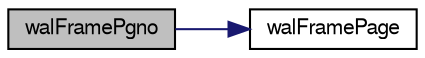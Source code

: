 digraph "walFramePgno"
{
  edge [fontname="FreeSans",fontsize="10",labelfontname="FreeSans",labelfontsize="10"];
  node [fontname="FreeSans",fontsize="10",shape=record];
  rankdir="LR";
  Node894728 [label="walFramePgno",height=0.2,width=0.4,color="black", fillcolor="grey75", style="filled", fontcolor="black"];
  Node894728 -> Node894729 [color="midnightblue",fontsize="10",style="solid",fontname="FreeSans"];
  Node894729 [label="walFramePage",height=0.2,width=0.4,color="black", fillcolor="white", style="filled",URL="$sqlite3_8c.html#a067e7452317d6a1c19674376ae969f1f"];
}
